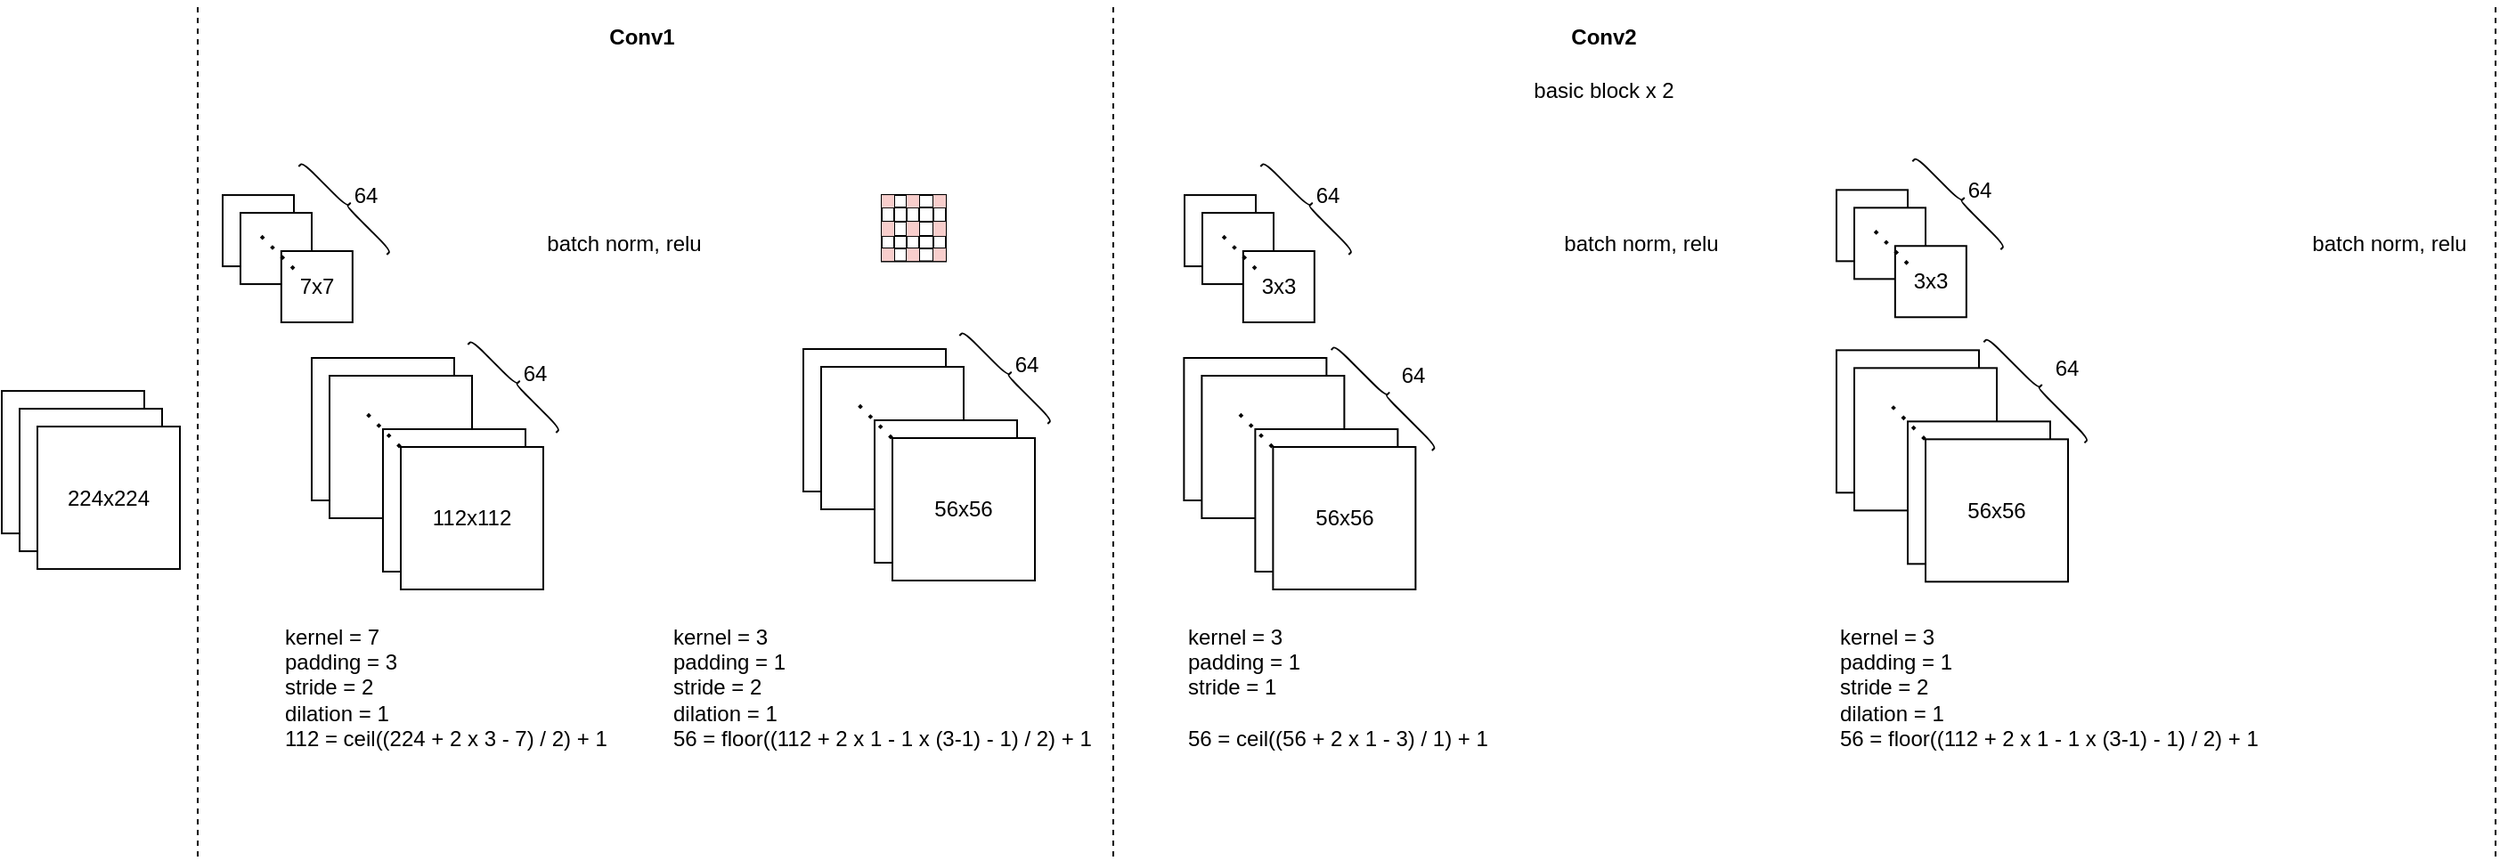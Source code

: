 <mxfile version="16.2.2" type="github">
  <diagram id="VlddvBZ7y_0hIab4voik" name="Page-1">
    <mxGraphModel dx="981" dy="1743" grid="1" gridSize="10" guides="1" tooltips="1" connect="1" arrows="1" fold="1" page="1" pageScale="1" pageWidth="827" pageHeight="1169" math="0" shadow="0">
      <root>
        <mxCell id="0" />
        <mxCell id="1" parent="0" />
        <mxCell id="0pMEjqYekxcfD8_AW6o8-1" value="224x224" style="rounded=0;whiteSpace=wrap;html=1;" vertex="1" parent="1">
          <mxGeometry x="40" y="98.54" width="80" height="80" as="geometry" />
        </mxCell>
        <mxCell id="0pMEjqYekxcfD8_AW6o8-4" value="224x224" style="rounded=0;whiteSpace=wrap;html=1;" vertex="1" parent="1">
          <mxGeometry x="50" y="108.54" width="80" height="80" as="geometry" />
        </mxCell>
        <mxCell id="0pMEjqYekxcfD8_AW6o8-5" value="224x224" style="rounded=0;whiteSpace=wrap;html=1;" vertex="1" parent="1">
          <mxGeometry x="60" y="118.54" width="80" height="80" as="geometry" />
        </mxCell>
        <mxCell id="0pMEjqYekxcfD8_AW6o8-6" value="7x7" style="rounded=0;whiteSpace=wrap;html=1;" vertex="1" parent="1">
          <mxGeometry x="164" y="-11.46" width="40" height="40" as="geometry" />
        </mxCell>
        <mxCell id="0pMEjqYekxcfD8_AW6o8-7" value="" style="rounded=0;whiteSpace=wrap;html=1;" vertex="1" parent="1">
          <mxGeometry x="174" y="-1.46" width="40" height="40" as="geometry" />
        </mxCell>
        <mxCell id="0pMEjqYekxcfD8_AW6o8-10" value="7x7" style="rounded=0;whiteSpace=wrap;html=1;" vertex="1" parent="1">
          <mxGeometry x="196.92" y="20" width="40" height="40" as="geometry" />
        </mxCell>
        <mxCell id="0pMEjqYekxcfD8_AW6o8-11" value="" style="shape=curlyBracket;whiteSpace=wrap;html=1;rounded=1;flipH=1;size=0.5;rotation=-45;" vertex="1" parent="1">
          <mxGeometry x="230.46" y="-40" width="6.46" height="70" as="geometry" />
        </mxCell>
        <mxCell id="0pMEjqYekxcfD8_AW6o8-12" value="64" style="text;html=1;align=center;verticalAlign=middle;resizable=0;points=[];autosize=1;strokeColor=none;fillColor=none;" vertex="1" parent="1">
          <mxGeometry x="229" y="-21.46" width="30" height="20" as="geometry" />
        </mxCell>
        <mxCell id="0pMEjqYekxcfD8_AW6o8-14" value="112x112" style="rounded=0;whiteSpace=wrap;html=1;" vertex="1" parent="1">
          <mxGeometry x="214" y="80" width="80" height="80" as="geometry" />
        </mxCell>
        <mxCell id="0pMEjqYekxcfD8_AW6o8-15" value="" style="rounded=0;whiteSpace=wrap;html=1;" vertex="1" parent="1">
          <mxGeometry x="224" y="90" width="80" height="80" as="geometry" />
        </mxCell>
        <mxCell id="0pMEjqYekxcfD8_AW6o8-18" value="112x112" style="rounded=0;whiteSpace=wrap;html=1;" vertex="1" parent="1">
          <mxGeometry x="254" y="120" width="80" height="80" as="geometry" />
        </mxCell>
        <mxCell id="0pMEjqYekxcfD8_AW6o8-19" value="112x112" style="rounded=0;whiteSpace=wrap;html=1;" vertex="1" parent="1">
          <mxGeometry x="264" y="130" width="80" height="80" as="geometry" />
        </mxCell>
        <mxCell id="0pMEjqYekxcfD8_AW6o8-20" value="" style="endArrow=none;dashed=1;html=1;dashPattern=1 3;strokeWidth=2;rounded=0;" edge="1" parent="1">
          <mxGeometry width="50" height="50" relative="1" as="geometry">
            <mxPoint x="204" y="30.0" as="sourcePoint" />
            <mxPoint x="184" y="10.0" as="targetPoint" />
          </mxGeometry>
        </mxCell>
        <mxCell id="0pMEjqYekxcfD8_AW6o8-13" value="" style="endArrow=none;dashed=1;html=1;dashPattern=1 3;strokeWidth=2;rounded=0;" edge="1" parent="1">
          <mxGeometry width="50" height="50" relative="1" as="geometry">
            <mxPoint x="263.69" y="130" as="sourcePoint" />
            <mxPoint x="243.69" y="110" as="targetPoint" />
          </mxGeometry>
        </mxCell>
        <mxCell id="0pMEjqYekxcfD8_AW6o8-21" value="" style="shape=curlyBracket;whiteSpace=wrap;html=1;rounded=1;flipH=1;size=0.5;rotation=-45;" vertex="1" parent="1">
          <mxGeometry x="325.46" y="60" width="6.46" height="70" as="geometry" />
        </mxCell>
        <mxCell id="0pMEjqYekxcfD8_AW6o8-22" value="64" style="text;html=1;align=center;verticalAlign=middle;resizable=0;points=[];autosize=1;strokeColor=none;fillColor=none;" vertex="1" parent="1">
          <mxGeometry x="324" y="78.54" width="30" height="20" as="geometry" />
        </mxCell>
        <mxCell id="0pMEjqYekxcfD8_AW6o8-23" value="kernel = 7&lt;br&gt;padding = 3&lt;br&gt;stride = 2&lt;br&gt;dilation = 1&lt;br&gt;112 = ceil((224 + 2 x 3 - 7) / 2) + 1" style="text;html=1;align=left;verticalAlign=middle;resizable=0;points=[];autosize=1;strokeColor=none;fillColor=none;" vertex="1" parent="1">
          <mxGeometry x="196.92" y="225" width="200" height="80" as="geometry" />
        </mxCell>
        <mxCell id="0pMEjqYekxcfD8_AW6o8-24" value="112x112" style="rounded=0;whiteSpace=wrap;html=1;" vertex="1" parent="1">
          <mxGeometry x="490" y="75" width="80" height="80" as="geometry" />
        </mxCell>
        <mxCell id="0pMEjqYekxcfD8_AW6o8-25" value="" style="rounded=0;whiteSpace=wrap;html=1;" vertex="1" parent="1">
          <mxGeometry x="500" y="85" width="80" height="80" as="geometry" />
        </mxCell>
        <mxCell id="0pMEjqYekxcfD8_AW6o8-26" value="112x112" style="rounded=0;whiteSpace=wrap;html=1;" vertex="1" parent="1">
          <mxGeometry x="530" y="115" width="80" height="80" as="geometry" />
        </mxCell>
        <mxCell id="0pMEjqYekxcfD8_AW6o8-27" value="56x56" style="rounded=0;whiteSpace=wrap;html=1;" vertex="1" parent="1">
          <mxGeometry x="540" y="125" width="80" height="80" as="geometry" />
        </mxCell>
        <mxCell id="0pMEjqYekxcfD8_AW6o8-28" value="" style="endArrow=none;dashed=1;html=1;dashPattern=1 3;strokeWidth=2;rounded=0;" edge="1" parent="1">
          <mxGeometry width="50" height="50" relative="1" as="geometry">
            <mxPoint x="539.69" y="125" as="sourcePoint" />
            <mxPoint x="519.69" y="105" as="targetPoint" />
          </mxGeometry>
        </mxCell>
        <mxCell id="0pMEjqYekxcfD8_AW6o8-29" value="" style="shape=curlyBracket;whiteSpace=wrap;html=1;rounded=1;flipH=1;size=0.5;rotation=-45;" vertex="1" parent="1">
          <mxGeometry x="601.46" y="55" width="6.46" height="70" as="geometry" />
        </mxCell>
        <mxCell id="0pMEjqYekxcfD8_AW6o8-30" value="64" style="text;html=1;align=center;verticalAlign=middle;resizable=0;points=[];autosize=1;strokeColor=none;fillColor=none;" vertex="1" parent="1">
          <mxGeometry x="600" y="73.54" width="30" height="20" as="geometry" />
        </mxCell>
        <mxCell id="0pMEjqYekxcfD8_AW6o8-70" value="kernel = 3&lt;br&gt;padding = 1&lt;br&gt;stride = 2&lt;br&gt;dilation = 1&lt;br&gt;&lt;span style=&quot;text-align: center&quot;&gt;56 = floor((112 + 2 x 1 - 1 x (3-1) - 1) / 2) + 1&lt;/span&gt;" style="text;html=1;align=left;verticalAlign=middle;resizable=0;points=[];autosize=1;strokeColor=none;fillColor=none;" vertex="1" parent="1">
          <mxGeometry x="415" y="225" width="250" height="80" as="geometry" />
        </mxCell>
        <mxCell id="0pMEjqYekxcfD8_AW6o8-71" value="" style="endArrow=none;dashed=1;html=1;rounded=0;" edge="1" parent="1">
          <mxGeometry width="50" height="50" relative="1" as="geometry">
            <mxPoint x="150" y="360" as="sourcePoint" />
            <mxPoint x="150" y="-120" as="targetPoint" />
          </mxGeometry>
        </mxCell>
        <mxCell id="0pMEjqYekxcfD8_AW6o8-72" value="" style="endArrow=none;dashed=1;html=1;rounded=0;" edge="1" parent="1">
          <mxGeometry width="50" height="50" relative="1" as="geometry">
            <mxPoint x="664" y="360" as="sourcePoint" />
            <mxPoint x="664" y="-120" as="targetPoint" />
          </mxGeometry>
        </mxCell>
        <mxCell id="0pMEjqYekxcfD8_AW6o8-73" value="&lt;b&gt;Conv1&lt;/b&gt;" style="text;html=1;align=center;verticalAlign=middle;resizable=0;points=[];autosize=1;strokeColor=none;fillColor=none;" vertex="1" parent="1">
          <mxGeometry x="374" y="-110" width="50" height="20" as="geometry" />
        </mxCell>
        <mxCell id="0pMEjqYekxcfD8_AW6o8-80" value="" style="shape=table;html=1;whiteSpace=wrap;startSize=0;container=1;collapsible=0;childLayout=tableLayout;swimlaneLine=1;" vertex="1" parent="1">
          <mxGeometry x="534" y="-11.46" width="36" height="37.19" as="geometry" />
        </mxCell>
        <mxCell id="0pMEjqYekxcfD8_AW6o8-81" value="" style="shape=tableRow;horizontal=0;startSize=0;swimlaneHead=0;swimlaneBody=0;top=0;left=0;bottom=0;right=0;collapsible=0;dropTarget=0;fillColor=none;points=[[0,0.5],[1,0.5]];portConstraint=eastwest;" vertex="1" parent="0pMEjqYekxcfD8_AW6o8-80">
          <mxGeometry width="36" height="7" as="geometry" />
        </mxCell>
        <mxCell id="0pMEjqYekxcfD8_AW6o8-82" style="shape=partialRectangle;html=1;whiteSpace=wrap;connectable=0;fillColor=#f8cecc;top=0;left=0;bottom=0;right=0;overflow=hidden;strokeColor=#b85450;" vertex="1" parent="0pMEjqYekxcfD8_AW6o8-81">
          <mxGeometry width="7" height="7" as="geometry">
            <mxRectangle width="7" height="7" as="alternateBounds" />
          </mxGeometry>
        </mxCell>
        <mxCell id="0pMEjqYekxcfD8_AW6o8-83" value="" style="shape=partialRectangle;html=1;whiteSpace=wrap;connectable=0;fillColor=none;top=0;left=0;bottom=0;right=0;overflow=hidden;" vertex="1" parent="0pMEjqYekxcfD8_AW6o8-81">
          <mxGeometry x="7" width="7" height="7" as="geometry">
            <mxRectangle width="7" height="7" as="alternateBounds" />
          </mxGeometry>
        </mxCell>
        <mxCell id="0pMEjqYekxcfD8_AW6o8-84" value="" style="shape=partialRectangle;html=1;whiteSpace=wrap;connectable=0;fillColor=#f8cecc;top=0;left=0;bottom=0;right=0;overflow=hidden;strokeColor=#b85450;" vertex="1" parent="0pMEjqYekxcfD8_AW6o8-81">
          <mxGeometry x="14" width="7" height="7" as="geometry">
            <mxRectangle width="7" height="7" as="alternateBounds" />
          </mxGeometry>
        </mxCell>
        <mxCell id="0pMEjqYekxcfD8_AW6o8-85" style="shape=partialRectangle;html=1;whiteSpace=wrap;connectable=0;fillColor=none;top=0;left=0;bottom=0;right=0;overflow=hidden;" vertex="1" parent="0pMEjqYekxcfD8_AW6o8-81">
          <mxGeometry x="21" width="8" height="7" as="geometry">
            <mxRectangle width="8" height="7" as="alternateBounds" />
          </mxGeometry>
        </mxCell>
        <mxCell id="0pMEjqYekxcfD8_AW6o8-86" value="" style="shape=partialRectangle;html=1;whiteSpace=wrap;connectable=0;fillColor=#f8cecc;top=0;left=0;bottom=0;right=0;overflow=hidden;strokeColor=#b85450;" vertex="1" parent="0pMEjqYekxcfD8_AW6o8-81">
          <mxGeometry x="29" width="7" height="7" as="geometry">
            <mxRectangle width="7" height="7" as="alternateBounds" />
          </mxGeometry>
        </mxCell>
        <mxCell id="0pMEjqYekxcfD8_AW6o8-87" style="shape=tableRow;horizontal=0;startSize=0;swimlaneHead=0;swimlaneBody=0;top=0;left=0;bottom=0;right=0;collapsible=0;dropTarget=0;fillColor=none;points=[[0,0.5],[1,0.5]];portConstraint=eastwest;" vertex="1" parent="0pMEjqYekxcfD8_AW6o8-80">
          <mxGeometry y="7" width="36" height="8" as="geometry" />
        </mxCell>
        <mxCell id="0pMEjqYekxcfD8_AW6o8-88" style="shape=partialRectangle;html=1;whiteSpace=wrap;connectable=0;fillColor=none;top=0;left=0;bottom=0;right=0;overflow=hidden;" vertex="1" parent="0pMEjqYekxcfD8_AW6o8-87">
          <mxGeometry width="7" height="8" as="geometry">
            <mxRectangle width="7" height="8" as="alternateBounds" />
          </mxGeometry>
        </mxCell>
        <mxCell id="0pMEjqYekxcfD8_AW6o8-89" style="shape=partialRectangle;html=1;whiteSpace=wrap;connectable=0;fillColor=none;top=0;left=0;bottom=0;right=0;overflow=hidden;" vertex="1" parent="0pMEjqYekxcfD8_AW6o8-87">
          <mxGeometry x="7" width="7" height="8" as="geometry">
            <mxRectangle width="7" height="8" as="alternateBounds" />
          </mxGeometry>
        </mxCell>
        <mxCell id="0pMEjqYekxcfD8_AW6o8-90" style="shape=partialRectangle;html=1;whiteSpace=wrap;connectable=0;fillColor=none;top=0;left=0;bottom=0;right=0;overflow=hidden;" vertex="1" parent="0pMEjqYekxcfD8_AW6o8-87">
          <mxGeometry x="14" width="7" height="8" as="geometry">
            <mxRectangle width="7" height="8" as="alternateBounds" />
          </mxGeometry>
        </mxCell>
        <mxCell id="0pMEjqYekxcfD8_AW6o8-91" style="shape=partialRectangle;html=1;whiteSpace=wrap;connectable=0;fillColor=none;top=0;left=0;bottom=0;right=0;overflow=hidden;" vertex="1" parent="0pMEjqYekxcfD8_AW6o8-87">
          <mxGeometry x="21" width="8" height="8" as="geometry">
            <mxRectangle width="8" height="8" as="alternateBounds" />
          </mxGeometry>
        </mxCell>
        <mxCell id="0pMEjqYekxcfD8_AW6o8-92" style="shape=partialRectangle;html=1;whiteSpace=wrap;connectable=0;fillColor=none;top=0;left=0;bottom=0;right=0;overflow=hidden;" vertex="1" parent="0pMEjqYekxcfD8_AW6o8-87">
          <mxGeometry x="29" width="7" height="8" as="geometry">
            <mxRectangle width="7" height="8" as="alternateBounds" />
          </mxGeometry>
        </mxCell>
        <mxCell id="0pMEjqYekxcfD8_AW6o8-93" value="" style="shape=tableRow;horizontal=0;startSize=0;swimlaneHead=0;swimlaneBody=0;top=0;left=0;bottom=0;right=0;collapsible=0;dropTarget=0;fillColor=none;points=[[0,0.5],[1,0.5]];portConstraint=eastwest;" vertex="1" parent="0pMEjqYekxcfD8_AW6o8-80">
          <mxGeometry y="15" width="36" height="8" as="geometry" />
        </mxCell>
        <mxCell id="0pMEjqYekxcfD8_AW6o8-94" style="shape=partialRectangle;html=1;whiteSpace=wrap;connectable=0;fillColor=#f8cecc;top=0;left=0;bottom=0;right=0;overflow=hidden;strokeColor=#b85450;" vertex="1" parent="0pMEjqYekxcfD8_AW6o8-93">
          <mxGeometry width="7" height="8" as="geometry">
            <mxRectangle width="7" height="8" as="alternateBounds" />
          </mxGeometry>
        </mxCell>
        <mxCell id="0pMEjqYekxcfD8_AW6o8-95" value="" style="shape=partialRectangle;html=1;whiteSpace=wrap;connectable=0;fillColor=none;top=0;left=0;bottom=0;right=0;overflow=hidden;" vertex="1" parent="0pMEjqYekxcfD8_AW6o8-93">
          <mxGeometry x="7" width="7" height="8" as="geometry">
            <mxRectangle width="7" height="8" as="alternateBounds" />
          </mxGeometry>
        </mxCell>
        <mxCell id="0pMEjqYekxcfD8_AW6o8-96" value="" style="shape=partialRectangle;html=1;whiteSpace=wrap;connectable=0;fillColor=#f8cecc;top=0;left=0;bottom=0;right=0;overflow=hidden;strokeColor=#b85450;" vertex="1" parent="0pMEjqYekxcfD8_AW6o8-93">
          <mxGeometry x="14" width="7" height="8" as="geometry">
            <mxRectangle width="7" height="8" as="alternateBounds" />
          </mxGeometry>
        </mxCell>
        <mxCell id="0pMEjqYekxcfD8_AW6o8-97" style="shape=partialRectangle;html=1;whiteSpace=wrap;connectable=0;fillColor=none;top=0;left=0;bottom=0;right=0;overflow=hidden;" vertex="1" parent="0pMEjqYekxcfD8_AW6o8-93">
          <mxGeometry x="21" width="8" height="8" as="geometry">
            <mxRectangle width="8" height="8" as="alternateBounds" />
          </mxGeometry>
        </mxCell>
        <mxCell id="0pMEjqYekxcfD8_AW6o8-98" value="" style="shape=partialRectangle;html=1;whiteSpace=wrap;connectable=0;fillColor=#f8cecc;top=0;left=0;bottom=0;right=0;overflow=hidden;strokeColor=#b85450;" vertex="1" parent="0pMEjqYekxcfD8_AW6o8-93">
          <mxGeometry x="29" width="7" height="8" as="geometry">
            <mxRectangle width="7" height="8" as="alternateBounds" />
          </mxGeometry>
        </mxCell>
        <mxCell id="0pMEjqYekxcfD8_AW6o8-99" value="" style="shape=tableRow;horizontal=0;startSize=0;swimlaneHead=0;swimlaneBody=0;top=0;left=0;bottom=0;right=0;collapsible=0;dropTarget=0;fillColor=none;points=[[0,0.5],[1,0.5]];portConstraint=eastwest;" vertex="1" parent="0pMEjqYekxcfD8_AW6o8-80">
          <mxGeometry y="23" width="36" height="7" as="geometry" />
        </mxCell>
        <mxCell id="0pMEjqYekxcfD8_AW6o8-100" style="shape=partialRectangle;html=1;whiteSpace=wrap;connectable=0;fillColor=none;top=0;left=0;bottom=0;right=0;overflow=hidden;" vertex="1" parent="0pMEjqYekxcfD8_AW6o8-99">
          <mxGeometry width="7" height="7" as="geometry">
            <mxRectangle width="7" height="7" as="alternateBounds" />
          </mxGeometry>
        </mxCell>
        <mxCell id="0pMEjqYekxcfD8_AW6o8-101" value="" style="shape=partialRectangle;html=1;whiteSpace=wrap;connectable=0;fillColor=none;top=0;left=0;bottom=0;right=0;overflow=hidden;" vertex="1" parent="0pMEjqYekxcfD8_AW6o8-99">
          <mxGeometry x="7" width="7" height="7" as="geometry">
            <mxRectangle width="7" height="7" as="alternateBounds" />
          </mxGeometry>
        </mxCell>
        <mxCell id="0pMEjqYekxcfD8_AW6o8-102" value="" style="shape=partialRectangle;html=1;whiteSpace=wrap;connectable=0;fillColor=none;top=0;left=0;bottom=0;right=0;overflow=hidden;" vertex="1" parent="0pMEjqYekxcfD8_AW6o8-99">
          <mxGeometry x="14" width="7" height="7" as="geometry">
            <mxRectangle width="7" height="7" as="alternateBounds" />
          </mxGeometry>
        </mxCell>
        <mxCell id="0pMEjqYekxcfD8_AW6o8-103" style="shape=partialRectangle;html=1;whiteSpace=wrap;connectable=0;fillColor=none;top=0;left=0;bottom=0;right=0;overflow=hidden;pointerEvents=1;" vertex="1" parent="0pMEjqYekxcfD8_AW6o8-99">
          <mxGeometry x="21" width="8" height="7" as="geometry">
            <mxRectangle width="8" height="7" as="alternateBounds" />
          </mxGeometry>
        </mxCell>
        <mxCell id="0pMEjqYekxcfD8_AW6o8-104" value="" style="shape=partialRectangle;html=1;whiteSpace=wrap;connectable=0;fillColor=none;top=0;left=0;bottom=0;right=0;overflow=hidden;pointerEvents=1;" vertex="1" parent="0pMEjqYekxcfD8_AW6o8-99">
          <mxGeometry x="29" width="7" height="7" as="geometry">
            <mxRectangle width="7" height="7" as="alternateBounds" />
          </mxGeometry>
        </mxCell>
        <mxCell id="0pMEjqYekxcfD8_AW6o8-105" style="shape=tableRow;horizontal=0;startSize=0;swimlaneHead=0;swimlaneBody=0;top=0;left=0;bottom=0;right=0;collapsible=0;dropTarget=0;fillColor=none;points=[[0,0.5],[1,0.5]];portConstraint=eastwest;" vertex="1" parent="0pMEjqYekxcfD8_AW6o8-80">
          <mxGeometry y="30" width="36" height="7" as="geometry" />
        </mxCell>
        <mxCell id="0pMEjqYekxcfD8_AW6o8-106" style="shape=partialRectangle;html=1;whiteSpace=wrap;connectable=0;fillColor=#f8cecc;top=0;left=0;bottom=0;right=0;overflow=hidden;strokeColor=#b85450;" vertex="1" parent="0pMEjqYekxcfD8_AW6o8-105">
          <mxGeometry width="7" height="7" as="geometry">
            <mxRectangle width="7" height="7" as="alternateBounds" />
          </mxGeometry>
        </mxCell>
        <mxCell id="0pMEjqYekxcfD8_AW6o8-107" style="shape=partialRectangle;html=1;whiteSpace=wrap;connectable=0;fillColor=none;top=0;left=0;bottom=0;right=0;overflow=hidden;" vertex="1" parent="0pMEjqYekxcfD8_AW6o8-105">
          <mxGeometry x="7" width="7" height="7" as="geometry">
            <mxRectangle width="7" height="7" as="alternateBounds" />
          </mxGeometry>
        </mxCell>
        <mxCell id="0pMEjqYekxcfD8_AW6o8-108" style="shape=partialRectangle;html=1;whiteSpace=wrap;connectable=0;fillColor=#f8cecc;top=0;left=0;bottom=0;right=0;overflow=hidden;strokeColor=#b85450;" vertex="1" parent="0pMEjqYekxcfD8_AW6o8-105">
          <mxGeometry x="14" width="7" height="7" as="geometry">
            <mxRectangle width="7" height="7" as="alternateBounds" />
          </mxGeometry>
        </mxCell>
        <mxCell id="0pMEjqYekxcfD8_AW6o8-109" style="shape=partialRectangle;html=1;whiteSpace=wrap;connectable=0;fillColor=none;top=0;left=0;bottom=0;right=0;overflow=hidden;pointerEvents=1;" vertex="1" parent="0pMEjqYekxcfD8_AW6o8-105">
          <mxGeometry x="21" width="8" height="7" as="geometry">
            <mxRectangle width="8" height="7" as="alternateBounds" />
          </mxGeometry>
        </mxCell>
        <mxCell id="0pMEjqYekxcfD8_AW6o8-110" style="shape=partialRectangle;html=1;whiteSpace=wrap;connectable=0;fillColor=#f8cecc;top=0;left=0;bottom=0;right=0;overflow=hidden;pointerEvents=1;strokeColor=#b85450;" vertex="1" parent="0pMEjqYekxcfD8_AW6o8-105">
          <mxGeometry x="29" width="7" height="7" as="geometry">
            <mxRectangle width="7" height="7" as="alternateBounds" />
          </mxGeometry>
        </mxCell>
        <mxCell id="0pMEjqYekxcfD8_AW6o8-111" value="7x7" style="rounded=0;whiteSpace=wrap;html=1;" vertex="1" parent="1">
          <mxGeometry x="704" y="-11.46" width="40" height="40" as="geometry" />
        </mxCell>
        <mxCell id="0pMEjqYekxcfD8_AW6o8-112" value="" style="rounded=0;whiteSpace=wrap;html=1;" vertex="1" parent="1">
          <mxGeometry x="714" y="-1.46" width="40" height="40" as="geometry" />
        </mxCell>
        <mxCell id="0pMEjqYekxcfD8_AW6o8-113" value="3x3" style="rounded=0;whiteSpace=wrap;html=1;" vertex="1" parent="1">
          <mxGeometry x="736.92" y="20" width="40" height="40" as="geometry" />
        </mxCell>
        <mxCell id="0pMEjqYekxcfD8_AW6o8-114" value="" style="shape=curlyBracket;whiteSpace=wrap;html=1;rounded=1;flipH=1;size=0.5;rotation=-45;" vertex="1" parent="1">
          <mxGeometry x="770.46" y="-40" width="6.46" height="70" as="geometry" />
        </mxCell>
        <mxCell id="0pMEjqYekxcfD8_AW6o8-115" value="64" style="text;html=1;align=center;verticalAlign=middle;resizable=0;points=[];autosize=1;strokeColor=none;fillColor=none;" vertex="1" parent="1">
          <mxGeometry x="769" y="-21.46" width="30" height="20" as="geometry" />
        </mxCell>
        <mxCell id="0pMEjqYekxcfD8_AW6o8-116" value="112x112" style="rounded=0;whiteSpace=wrap;html=1;" vertex="1" parent="1">
          <mxGeometry x="703.69" y="80" width="80" height="80" as="geometry" />
        </mxCell>
        <mxCell id="0pMEjqYekxcfD8_AW6o8-117" value="" style="rounded=0;whiteSpace=wrap;html=1;" vertex="1" parent="1">
          <mxGeometry x="713.69" y="90" width="80" height="80" as="geometry" />
        </mxCell>
        <mxCell id="0pMEjqYekxcfD8_AW6o8-118" value="112x112" style="rounded=0;whiteSpace=wrap;html=1;" vertex="1" parent="1">
          <mxGeometry x="743.69" y="120" width="80" height="80" as="geometry" />
        </mxCell>
        <mxCell id="0pMEjqYekxcfD8_AW6o8-119" value="56x56" style="rounded=0;whiteSpace=wrap;html=1;" vertex="1" parent="1">
          <mxGeometry x="753.69" y="130" width="80" height="80" as="geometry" />
        </mxCell>
        <mxCell id="0pMEjqYekxcfD8_AW6o8-120" value="" style="endArrow=none;dashed=1;html=1;dashPattern=1 3;strokeWidth=2;rounded=0;" edge="1" parent="1">
          <mxGeometry width="50" height="50" relative="1" as="geometry">
            <mxPoint x="744" y="30" as="sourcePoint" />
            <mxPoint x="724" y="10" as="targetPoint" />
          </mxGeometry>
        </mxCell>
        <mxCell id="0pMEjqYekxcfD8_AW6o8-121" value="" style="endArrow=none;dashed=1;html=1;dashPattern=1 3;strokeWidth=2;rounded=0;" edge="1" parent="1">
          <mxGeometry width="50" height="50" relative="1" as="geometry">
            <mxPoint x="753.38" y="130" as="sourcePoint" />
            <mxPoint x="733.38" y="110" as="targetPoint" />
          </mxGeometry>
        </mxCell>
        <mxCell id="0pMEjqYekxcfD8_AW6o8-122" value="" style="shape=curlyBracket;whiteSpace=wrap;html=1;rounded=1;flipH=1;size=0.5;rotation=-45;" vertex="1" parent="1">
          <mxGeometry x="813.69" y="61.46" width="6.46" height="80" as="geometry" />
        </mxCell>
        <mxCell id="0pMEjqYekxcfD8_AW6o8-123" value="64" style="text;html=1;align=center;verticalAlign=middle;resizable=0;points=[];autosize=1;strokeColor=none;fillColor=none;" vertex="1" parent="1">
          <mxGeometry x="817.23" y="80.0" width="30" height="20" as="geometry" />
        </mxCell>
        <mxCell id="0pMEjqYekxcfD8_AW6o8-124" value="kernel = 3&lt;br&gt;padding = 1&lt;br&gt;stride = 1&lt;br&gt;&lt;br&gt;56 = ceil((56 + 2 x 1 - 3) / 1) + 1" style="text;html=1;align=left;verticalAlign=middle;resizable=0;points=[];autosize=1;strokeColor=none;fillColor=none;" vertex="1" parent="1">
          <mxGeometry x="703.69" y="225" width="180" height="80" as="geometry" />
        </mxCell>
        <mxCell id="0pMEjqYekxcfD8_AW6o8-135" value="kernel = 3&lt;br&gt;padding = 1&lt;br&gt;stride = 2&lt;br&gt;dilation = 1&lt;br&gt;&lt;span style=&quot;text-align: center&quot;&gt;56 = floor((112 + 2 x 1 - 1 x (3-1) - 1) / 2) + 1&lt;/span&gt;" style="text;html=1;align=left;verticalAlign=middle;resizable=0;points=[];autosize=1;strokeColor=none;fillColor=none;" vertex="1" parent="1">
          <mxGeometry x="1070" y="225" width="250" height="80" as="geometry" />
        </mxCell>
        <mxCell id="0pMEjqYekxcfD8_AW6o8-137" value="" style="endArrow=none;dashed=1;html=1;rounded=0;" edge="1" parent="1">
          <mxGeometry width="50" height="50" relative="1" as="geometry">
            <mxPoint x="1440" y="360" as="sourcePoint" />
            <mxPoint x="1440" y="-120" as="targetPoint" />
          </mxGeometry>
        </mxCell>
        <mxCell id="0pMEjqYekxcfD8_AW6o8-138" value="&lt;b&gt;Conv2&lt;/b&gt;" style="text;html=1;align=center;verticalAlign=middle;resizable=0;points=[];autosize=1;strokeColor=none;fillColor=none;" vertex="1" parent="1">
          <mxGeometry x="914" y="-110" width="50" height="20" as="geometry" />
        </mxCell>
        <mxCell id="0pMEjqYekxcfD8_AW6o8-170" value="batch norm, relu" style="text;html=1;align=center;verticalAlign=middle;resizable=0;points=[];autosize=1;strokeColor=none;fillColor=none;" vertex="1" parent="1">
          <mxGeometry x="339" y="5.73" width="100" height="20" as="geometry" />
        </mxCell>
        <mxCell id="0pMEjqYekxcfD8_AW6o8-171" value="batch norm, relu" style="text;html=1;align=center;verticalAlign=middle;resizable=0;points=[];autosize=1;strokeColor=none;fillColor=none;" vertex="1" parent="1">
          <mxGeometry x="910" y="5.73" width="100" height="20" as="geometry" />
        </mxCell>
        <mxCell id="0pMEjqYekxcfD8_AW6o8-172" value="basic block x 2" style="text;html=1;align=center;verticalAlign=middle;resizable=0;points=[];autosize=1;strokeColor=none;fillColor=none;" vertex="1" parent="1">
          <mxGeometry x="894" y="-80" width="90" height="20" as="geometry" />
        </mxCell>
        <mxCell id="0pMEjqYekxcfD8_AW6o8-173" value="7x7" style="rounded=0;whiteSpace=wrap;html=1;" vertex="1" parent="1">
          <mxGeometry x="1070" y="-14.33" width="40" height="40" as="geometry" />
        </mxCell>
        <mxCell id="0pMEjqYekxcfD8_AW6o8-174" value="" style="rounded=0;whiteSpace=wrap;html=1;" vertex="1" parent="1">
          <mxGeometry x="1080" y="-4.33" width="40" height="40" as="geometry" />
        </mxCell>
        <mxCell id="0pMEjqYekxcfD8_AW6o8-175" value="3x3" style="rounded=0;whiteSpace=wrap;html=1;" vertex="1" parent="1">
          <mxGeometry x="1102.92" y="17.13" width="40" height="40" as="geometry" />
        </mxCell>
        <mxCell id="0pMEjqYekxcfD8_AW6o8-176" value="" style="shape=curlyBracket;whiteSpace=wrap;html=1;rounded=1;flipH=1;size=0.5;rotation=-45;" vertex="1" parent="1">
          <mxGeometry x="1136.46" y="-42.87" width="6.46" height="70" as="geometry" />
        </mxCell>
        <mxCell id="0pMEjqYekxcfD8_AW6o8-177" value="64" style="text;html=1;align=center;verticalAlign=middle;resizable=0;points=[];autosize=1;strokeColor=none;fillColor=none;" vertex="1" parent="1">
          <mxGeometry x="1135" y="-24.33" width="30" height="20" as="geometry" />
        </mxCell>
        <mxCell id="0pMEjqYekxcfD8_AW6o8-178" value="" style="endArrow=none;dashed=1;html=1;dashPattern=1 3;strokeWidth=2;rounded=0;" edge="1" parent="1">
          <mxGeometry width="50" height="50" relative="1" as="geometry">
            <mxPoint x="1110" y="27.13" as="sourcePoint" />
            <mxPoint x="1090" y="7.13" as="targetPoint" />
          </mxGeometry>
        </mxCell>
        <mxCell id="0pMEjqYekxcfD8_AW6o8-179" value="112x112" style="rounded=0;whiteSpace=wrap;html=1;" vertex="1" parent="1">
          <mxGeometry x="1070" y="75.67" width="80" height="80" as="geometry" />
        </mxCell>
        <mxCell id="0pMEjqYekxcfD8_AW6o8-180" value="" style="rounded=0;whiteSpace=wrap;html=1;" vertex="1" parent="1">
          <mxGeometry x="1080" y="85.67" width="80" height="80" as="geometry" />
        </mxCell>
        <mxCell id="0pMEjqYekxcfD8_AW6o8-181" value="112x112" style="rounded=0;whiteSpace=wrap;html=1;" vertex="1" parent="1">
          <mxGeometry x="1110" y="115.67" width="80" height="80" as="geometry" />
        </mxCell>
        <mxCell id="0pMEjqYekxcfD8_AW6o8-182" value="56x56" style="rounded=0;whiteSpace=wrap;html=1;" vertex="1" parent="1">
          <mxGeometry x="1120" y="125.67" width="80" height="80" as="geometry" />
        </mxCell>
        <mxCell id="0pMEjqYekxcfD8_AW6o8-183" value="" style="endArrow=none;dashed=1;html=1;dashPattern=1 3;strokeWidth=2;rounded=0;" edge="1" parent="1">
          <mxGeometry width="50" height="50" relative="1" as="geometry">
            <mxPoint x="1119.69" y="125.67" as="sourcePoint" />
            <mxPoint x="1099.69" y="105.67" as="targetPoint" />
          </mxGeometry>
        </mxCell>
        <mxCell id="0pMEjqYekxcfD8_AW6o8-184" value="" style="shape=curlyBracket;whiteSpace=wrap;html=1;rounded=1;flipH=1;size=0.5;rotation=-45;" vertex="1" parent="1">
          <mxGeometry x="1180" y="57.13" width="6.46" height="80" as="geometry" />
        </mxCell>
        <mxCell id="0pMEjqYekxcfD8_AW6o8-185" value="64" style="text;html=1;align=center;verticalAlign=middle;resizable=0;points=[];autosize=1;strokeColor=none;fillColor=none;" vertex="1" parent="1">
          <mxGeometry x="1183.54" y="75.67" width="30" height="20" as="geometry" />
        </mxCell>
        <mxCell id="0pMEjqYekxcfD8_AW6o8-186" value="batch norm, relu" style="text;html=1;align=center;verticalAlign=middle;resizable=0;points=[];autosize=1;strokeColor=none;fillColor=none;" vertex="1" parent="1">
          <mxGeometry x="1330" y="5.67" width="100" height="20" as="geometry" />
        </mxCell>
      </root>
    </mxGraphModel>
  </diagram>
</mxfile>
